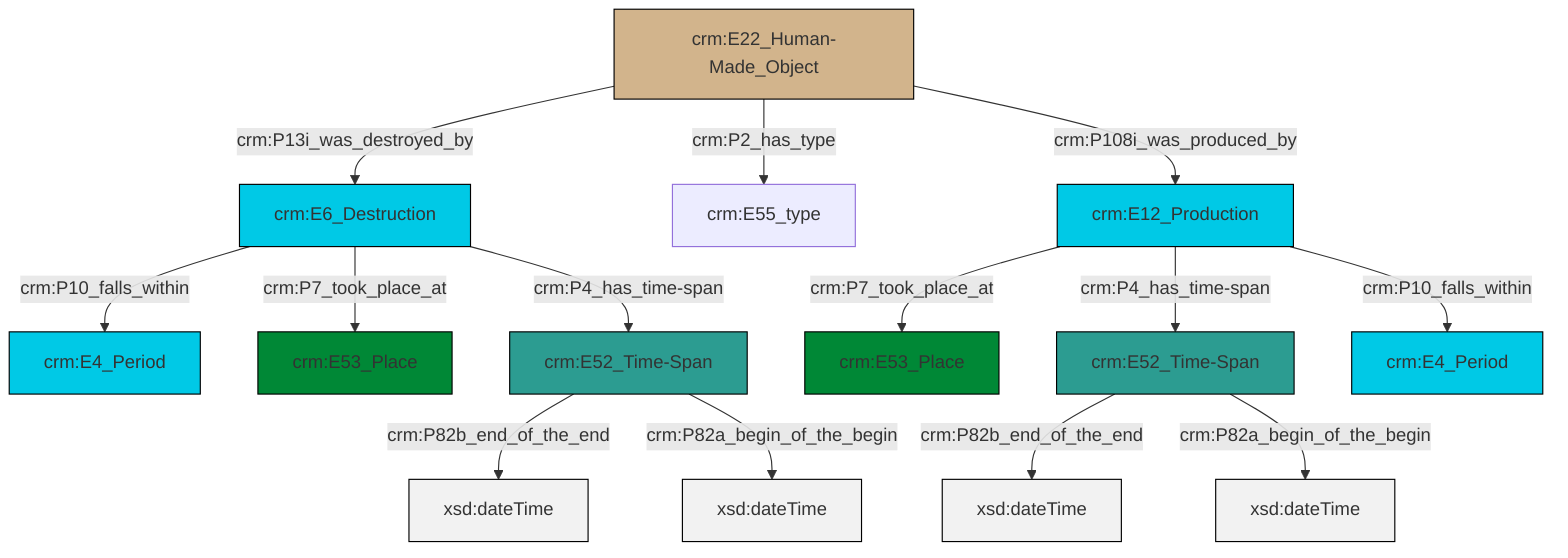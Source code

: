 graph TD
classDef Literal fill:#f2f2f2,stroke:#000000;
classDef CRM_Entity fill:#FFFFFF,stroke:#000000;
classDef Temporal_Entity fill:#00C9E6, stroke:#000000;
classDef Type fill:#E18312, stroke:#000000;
classDef Time-Span fill:#2C9C91, stroke:#000000;
classDef Appellation fill:#FFEB7F, stroke:#000000;
classDef Place fill:#008836, stroke:#000000;
classDef Persistent_Item fill:#B266B2, stroke:#000000;
classDef Conceptual_Object fill:#FFD700, stroke:#000000;
classDef Physical_Thing fill:#D2B48C, stroke:#000000;
classDef Actor fill:#f58aad, stroke:#000000;
classDef PC_Classes fill:#4ce600, stroke:#000000;
classDef Multi fill:#cccccc,stroke:#000000;

0["crm:E52_Time-Span"]:::Time-Span -->|crm:P82b_end_of_the_end| 1[xsd:dateTime]:::Literal
2["crm:E22_Human-Made_Object"]:::Physical_Thing -->|crm:P13i_was_destroyed_by| 7["crm:E6_Destruction"]:::Temporal_Entity
8["crm:E12_Production"]:::Temporal_Entity -->|crm:P7_took_place_at| 9["crm:E53_Place"]:::Place
0["crm:E52_Time-Span"]:::Time-Span -->|crm:P82a_begin_of_the_begin| 10[xsd:dateTime]:::Literal
7["crm:E6_Destruction"]:::Temporal_Entity -->|crm:P10_falls_within| 11["crm:E4_Period"]:::Temporal_Entity
7["crm:E6_Destruction"]:::Temporal_Entity -->|crm:P7_took_place_at| 4["crm:E53_Place"]:::Place
2["crm:E22_Human-Made_Object"]:::Physical_Thing -->|crm:P2_has_type| 15["crm:E55_type"]:::Default
8["crm:E12_Production"]:::Temporal_Entity -->|crm:P4_has_time-span| 0["crm:E52_Time-Span"]:::Time-Span
2["crm:E22_Human-Made_Object"]:::Physical_Thing -->|crm:P108i_was_produced_by| 8["crm:E12_Production"]:::Temporal_Entity
8["crm:E12_Production"]:::Temporal_Entity -->|crm:P10_falls_within| 12["crm:E4_Period"]:::Temporal_Entity
18["crm:E52_Time-Span"]:::Time-Span -->|crm:P82b_end_of_the_end| 19[xsd:dateTime]:::Literal
18["crm:E52_Time-Span"]:::Time-Span -->|crm:P82a_begin_of_the_begin| 20[xsd:dateTime]:::Literal
7["crm:E6_Destruction"]:::Temporal_Entity -->|crm:P4_has_time-span| 18["crm:E52_Time-Span"]:::Time-Span
